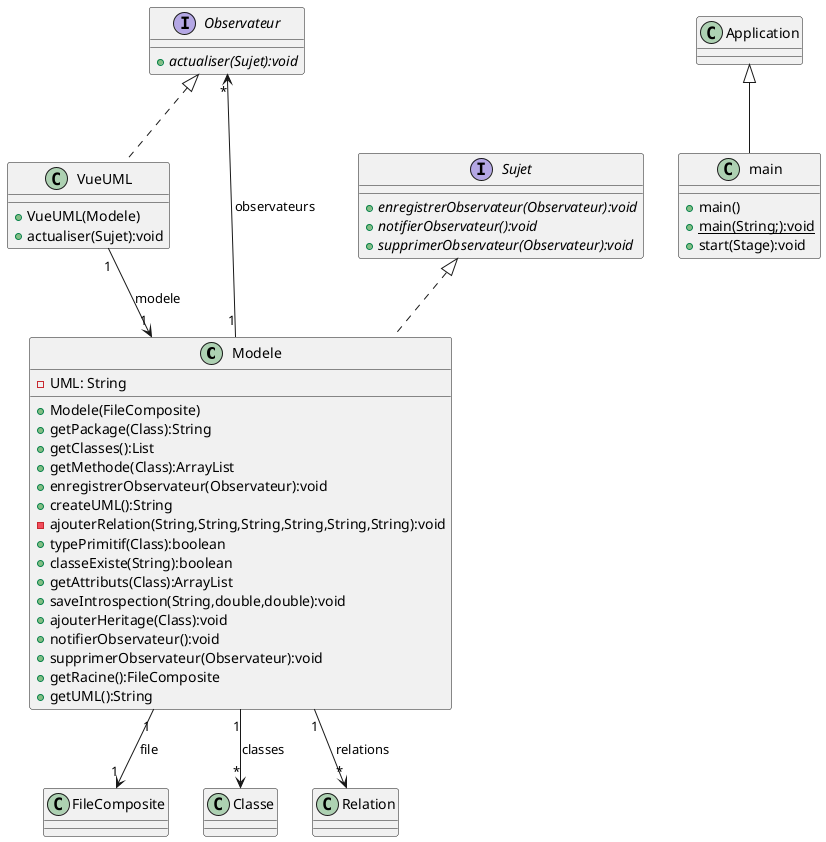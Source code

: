 @startuml
class Modele {
-UML: String
+Modele(FileComposite)
+getPackage(Class):String
+getClasses():List
+getMethode(Class):ArrayList
+enregistrerObservateur(Observateur):void
+createUML():String
-ajouterRelation(String,String,String,String,String,String):void
+typePrimitif(Class):boolean
+classeExiste(String):boolean
+getAttributs(Class):ArrayList
+saveIntrospection(String,double,double):void
+ajouterHeritage(Class):void
+notifierObservateur():void
+supprimerObservateur(Observateur):void
+getRacine():FileComposite
+getUML():String
}

class main {
+main()
+{static} main(String;):void
+start(Stage):void
}

interface Sujet {
+{abstract} enregistrerObservateur(Observateur):void
+{abstract} notifierObservateur():void
+{abstract} supprimerObservateur(Observateur):void
}

class VueUML {
+VueUML(Modele)
+actualiser(Sujet):void
}

interface Observateur {
+{abstract} actualiser(Sujet):void
}

Modele "1" --> "1" FileComposite : file
Modele "1" --> "*" Observateur : observateurs
Modele "1" --> "*" Classe : classes
Modele "1" --> "*" Relation : relations
Modele .u.|> Sujet : ""
main -u-|> Application : ""
VueUML "1" --> "1" Modele : modele
VueUML .u.|> Observateur : ""
@enduml